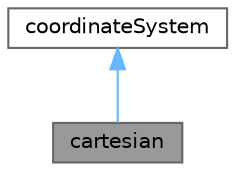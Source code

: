 digraph "cartesian"
{
 // LATEX_PDF_SIZE
  bgcolor="transparent";
  edge [fontname=Helvetica,fontsize=10,labelfontname=Helvetica,labelfontsize=10];
  node [fontname=Helvetica,fontsize=10,shape=box,height=0.2,width=0.4];
  Node1 [id="Node000001",label="cartesian",height=0.2,width=0.4,color="gray40", fillcolor="grey60", style="filled", fontcolor="black",tooltip="A Cartesian coordinate system."];
  Node2 -> Node1 [id="edge1_Node000001_Node000002",dir="back",color="steelblue1",style="solid",tooltip=" "];
  Node2 [id="Node000002",label="coordinateSystem",height=0.2,width=0.4,color="gray40", fillcolor="white", style="filled",URL="$classFoam_1_1coordinateSystem.html",tooltip="Base class for coordinate system specification, the default coordinate system type is cartesian ."];
}

